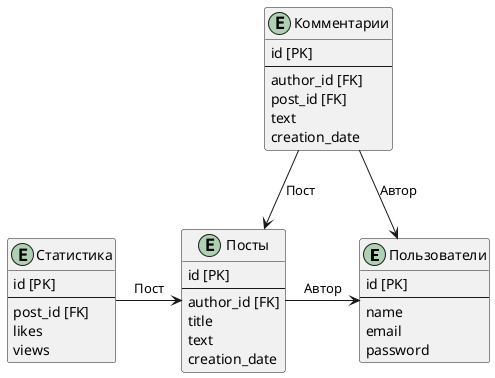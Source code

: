 @startuml entities
entity "Пользователи" as Users {
  id [PK]
  --
  name
  email
  password
}

entity "Посты" as Posts {
  id [PK]
  --
  author_id [FK]
  title
  text
  creation_date
}

entity "Комментарии" as Comments {
  id [PK]
  --
  author_id [FK]
  post_id [FK]
  text
  creation_date
}

entity "Статистика" as Stats {
  id [PK]
  --
  post_id [FK]
  likes
  views
}

Posts -> Users : Автор
Comments --> Posts : Пост
Comments --> Users: Автор
Stats -> Posts : Пост
@enduml
